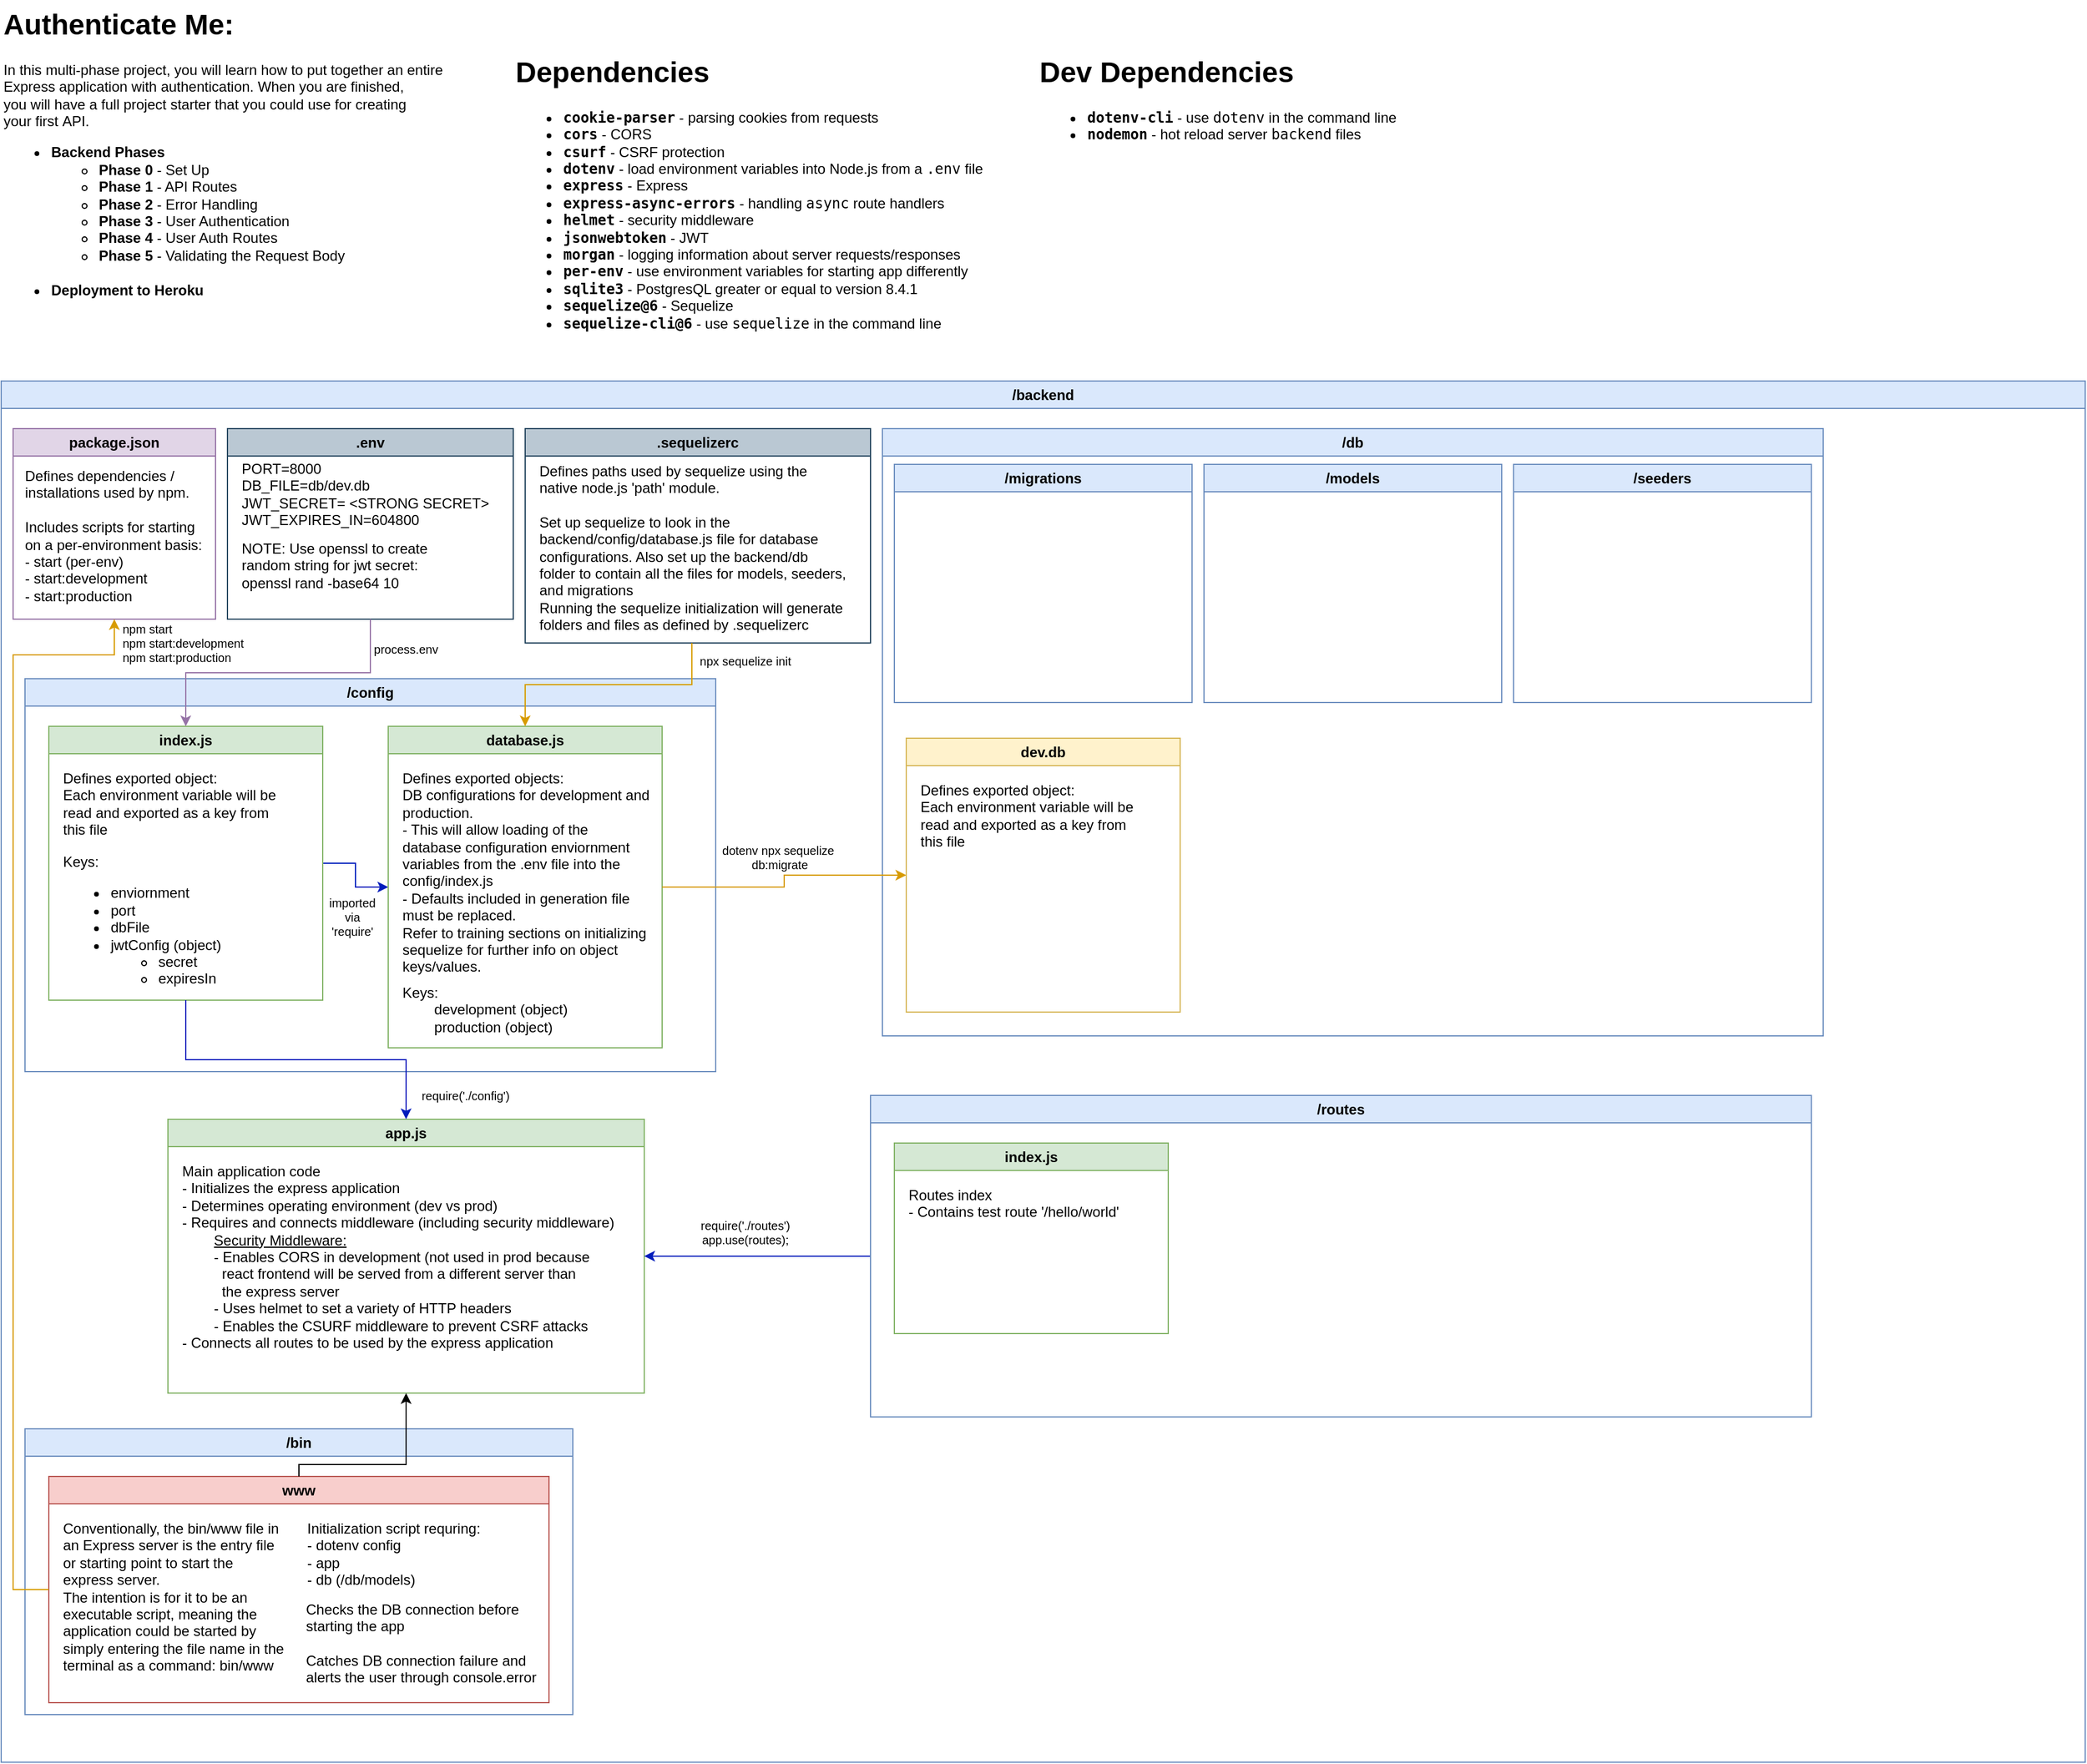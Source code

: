 <mxfile version="24.7.5">
  <diagram name="Page-1" id="1tvuOQJT0n1HeKmIc-OV">
    <mxGraphModel dx="2081" dy="1242" grid="1" gridSize="10" guides="1" tooltips="1" connect="1" arrows="1" fold="1" page="1" pageScale="1" pageWidth="3300" pageHeight="2339" math="0" shadow="0">
      <root>
        <mxCell id="0" />
        <mxCell id="1" parent="0" />
        <mxCell id="GpSlVhP3Auss_XkfHNzA-2" value="&lt;h1 style=&quot;margin-top: 0px;&quot;&gt;Dependencies&lt;/h1&gt;&lt;ul&gt;&lt;li&gt;&lt;code&gt;&lt;b&gt;cookie-parser&lt;/b&gt;&lt;/code&gt; - parsing cookies from requests&lt;/li&gt;&lt;li&gt;&lt;code&gt;&lt;b&gt;cors&lt;/b&gt;&lt;/code&gt; - CORS&lt;/li&gt;&lt;li&gt;&lt;code&gt;&lt;b&gt;csurf&lt;/b&gt;&lt;/code&gt; - CSRF protection&lt;/li&gt;&lt;li&gt;&lt;code&gt;&lt;b&gt;dotenv&lt;/b&gt;&lt;/code&gt; - load environment variables into Node.js from a &lt;code&gt;.env&lt;/code&gt; file&lt;/li&gt;&lt;li&gt;&lt;code&gt;&lt;b&gt;express&lt;/b&gt;&lt;/code&gt; - Express&lt;/li&gt;&lt;li&gt;&lt;code&gt;&lt;b&gt;express-async-errors&lt;/b&gt;&lt;/code&gt; - handling &lt;code&gt;async&lt;/code&gt; route handlers&lt;/li&gt;&lt;li&gt;&lt;code&gt;&lt;b&gt;helmet&lt;/b&gt;&lt;/code&gt; - security middleware&lt;/li&gt;&lt;li&gt;&lt;code&gt;&lt;b&gt;jsonwebtoken&lt;/b&gt;&lt;/code&gt; - JWT&lt;/li&gt;&lt;li&gt;&lt;code&gt;&lt;b&gt;morgan&lt;/b&gt;&lt;/code&gt; - logging information about server requests/responses&lt;/li&gt;&lt;li&gt;&lt;code&gt;&lt;b&gt;per-env&lt;/b&gt;&lt;/code&gt; - use environment variables for starting app differently&lt;/li&gt;&lt;li&gt;&lt;code&gt;&lt;b&gt;sqlite3&lt;/b&gt;&lt;/code&gt; - PostgresQL greater or equal to version 8.4.1&lt;/li&gt;&lt;li&gt;&lt;code&gt;&lt;b&gt;sequelize@6&lt;/b&gt;&lt;/code&gt; - Sequelize&lt;/li&gt;&lt;li&gt;&lt;code&gt;&lt;b&gt;sequelize-cli@6&lt;/b&gt;&lt;/code&gt; - use &lt;code&gt;sequelize&lt;/code&gt; in the command line&lt;/li&gt;&lt;/ul&gt;" style="text;html=1;whiteSpace=wrap;overflow=hidden;rounded=0;" vertex="1" parent="1">
          <mxGeometry x="450" y="50" width="430" height="270" as="geometry" />
        </mxCell>
        <mxCell id="GpSlVhP3Auss_XkfHNzA-3" value="&lt;h1 style=&quot;margin-top: 0px;&quot;&gt;Dev Dependencies&lt;/h1&gt;&lt;ul&gt;&lt;li&gt;&lt;b&gt;&lt;code&gt;dotenv-cli&lt;/code&gt; &lt;/b&gt;- use &lt;code&gt;dotenv&lt;/code&gt; in the command line&lt;/li&gt;&lt;li&gt;&lt;code&gt;&lt;b&gt;nodemon&lt;/b&gt;&lt;/code&gt; - hot reload server &lt;code&gt;backend&lt;/code&gt; files&lt;/li&gt;&lt;/ul&gt;" style="text;html=1;whiteSpace=wrap;overflow=hidden;rounded=0;" vertex="1" parent="1">
          <mxGeometry x="890" y="50" width="380" height="150" as="geometry" />
        </mxCell>
        <mxCell id="GpSlVhP3Auss_XkfHNzA-4" value="&lt;h1 style=&quot;margin-top: 0px;&quot;&gt;Authenticate Me:&lt;/h1&gt;&lt;p&gt;In this multi-phase project, you will learn how to put together an entire&amp;nbsp;&lt;br&gt;&lt;span style=&quot;background-color: initial;&quot;&gt;Express application with authentication. When you are finished, &lt;br&gt;you will have a full project starter that you could use for creating &lt;br&gt;your first&amp;nbsp;&lt;/span&gt;&lt;span style=&quot;background-color: initial;&quot;&gt;API.&lt;/span&gt;&lt;/p&gt;&lt;ul&gt;&lt;li&gt;&lt;b&gt;Backend Phases&lt;/b&gt;&lt;ul&gt;&lt;li&gt;&lt;b&gt;Phase 0&lt;/b&gt; - Set Up&lt;/li&gt;&lt;li&gt;&lt;b&gt;Phase 1&lt;/b&gt; - API Routes&lt;/li&gt;&lt;li&gt;&lt;b&gt;Phase 2&lt;/b&gt; - Error Handling&lt;/li&gt;&lt;li&gt;&lt;b&gt;Phase 3&lt;/b&gt; - User Authentication&lt;/li&gt;&lt;li&gt;&lt;b&gt;Phase 4&lt;/b&gt; - User Auth Routes&lt;/li&gt;&lt;li&gt;&lt;b&gt;Phase 5&lt;/b&gt; - Validating the Request Body&lt;/li&gt;&lt;/ul&gt;&lt;/li&gt;&lt;br&gt;&lt;li&gt;&lt;b&gt;Deployment to Heroku&lt;/b&gt;&lt;/li&gt;&lt;/ul&gt;" style="text;html=1;whiteSpace=wrap;overflow=hidden;rounded=0;" vertex="1" parent="1">
          <mxGeometry x="20" y="10" width="380" height="290" as="geometry" />
        </mxCell>
        <mxCell id="GpSlVhP3Auss_XkfHNzA-41" value="/backend" style="swimlane;whiteSpace=wrap;html=1;startSize=23;fillColor=#dae8fc;strokeColor=#6c8ebf;movable=1;resizable=1;rotatable=1;deletable=1;editable=1;locked=0;connectable=1;" vertex="1" parent="1">
          <mxGeometry x="20" y="330" width="1750" height="1160" as="geometry" />
        </mxCell>
        <mxCell id="GpSlVhP3Auss_XkfHNzA-20" value=".env" style="swimlane;whiteSpace=wrap;html=1;startSize=23;fillColor=#bac8d3;strokeColor=#23445d;" vertex="1" parent="GpSlVhP3Auss_XkfHNzA-41">
          <mxGeometry x="190" y="40" width="240" height="160" as="geometry" />
        </mxCell>
        <mxCell id="GpSlVhP3Auss_XkfHNzA-35" value="NOTE: Use openssl to create random string for jwt secret:&lt;div&gt;openssl rand -base64 10&lt;/div&gt;" style="text;html=1;align=left;verticalAlign=middle;whiteSpace=wrap;rounded=0;" vertex="1" parent="GpSlVhP3Auss_XkfHNzA-20">
          <mxGeometry x="10" y="90" width="190" height="50" as="geometry" />
        </mxCell>
        <mxCell id="GpSlVhP3Auss_XkfHNzA-21" value="&lt;div&gt;PORT=8000&lt;/div&gt;&lt;div&gt;DB_FILE=db/dev.db&lt;/div&gt;&lt;div&gt;JWT_SECRET= &amp;lt;STRONG SECRET&amp;gt;&lt;/div&gt;&lt;div style=&quot;&quot;&gt;JWT_EXPIRES_IN=604800&lt;/div&gt;" style="text;html=1;align=left;verticalAlign=middle;resizable=0;points=[];autosize=1;strokeColor=none;fillColor=none;" vertex="1" parent="GpSlVhP3Auss_XkfHNzA-20">
          <mxGeometry x="10" y="20" width="230" height="70" as="geometry" />
        </mxCell>
        <mxCell id="GpSlVhP3Auss_XkfHNzA-40" value="/config" style="swimlane;whiteSpace=wrap;html=1;fillColor=#dae8fc;strokeColor=#6c8ebf;" vertex="1" parent="GpSlVhP3Auss_XkfHNzA-41">
          <mxGeometry x="20" y="250" width="580" height="330" as="geometry" />
        </mxCell>
        <mxCell id="GpSlVhP3Auss_XkfHNzA-75" style="edgeStyle=orthogonalEdgeStyle;rounded=0;orthogonalLoop=1;jettySize=auto;html=1;exitX=1;exitY=0.5;exitDx=0;exitDy=0;entryX=0;entryY=0.5;entryDx=0;entryDy=0;fillColor=#0050ef;strokeColor=#001DBC;" edge="1" parent="GpSlVhP3Auss_XkfHNzA-40" source="GpSlVhP3Auss_XkfHNzA-36" target="GpSlVhP3Auss_XkfHNzA-52">
          <mxGeometry relative="1" as="geometry" />
        </mxCell>
        <mxCell id="GpSlVhP3Auss_XkfHNzA-36" value="index.js" style="swimlane;whiteSpace=wrap;html=1;align=center;fillColor=#d5e8d4;strokeColor=#82b366;" vertex="1" parent="GpSlVhP3Auss_XkfHNzA-40">
          <mxGeometry x="20" y="40" width="230" height="230" as="geometry" />
        </mxCell>
        <mxCell id="GpSlVhP3Auss_XkfHNzA-38" value="Defines exported object:&lt;div&gt;Each environment variable will be read and exported as a key from this file&amp;nbsp;&lt;/div&gt;" style="text;html=1;align=left;verticalAlign=top;whiteSpace=wrap;rounded=0;" vertex="1" parent="GpSlVhP3Auss_XkfHNzA-36">
          <mxGeometry x="10" y="30" width="190" height="70" as="geometry" />
        </mxCell>
        <mxCell id="GpSlVhP3Auss_XkfHNzA-39" value="Keys:&lt;div&gt;&lt;ul&gt;&lt;li&gt;enviornment&lt;/li&gt;&lt;li&gt;port&lt;/li&gt;&lt;li&gt;dbFile&lt;/li&gt;&lt;li&gt;jwtConfig (object)&lt;/li&gt;&lt;ul&gt;&lt;li&gt;secret&lt;/li&gt;&lt;li&gt;expiresIn&lt;/li&gt;&lt;/ul&gt;&lt;/ul&gt;&lt;/div&gt;&lt;div&gt;&lt;br&gt;&lt;/div&gt;" style="text;html=1;align=left;verticalAlign=top;whiteSpace=wrap;rounded=0;" vertex="1" parent="GpSlVhP3Auss_XkfHNzA-36">
          <mxGeometry x="10" y="100" width="200" height="110" as="geometry" />
        </mxCell>
        <mxCell id="GpSlVhP3Auss_XkfHNzA-52" value="database.js" style="swimlane;whiteSpace=wrap;html=1;align=center;startSize=23;fillColor=#d5e8d4;strokeColor=#82b366;" vertex="1" parent="GpSlVhP3Auss_XkfHNzA-40">
          <mxGeometry x="305" y="40" width="230" height="270" as="geometry" />
        </mxCell>
        <mxCell id="GpSlVhP3Auss_XkfHNzA-53" value="Defines exported objects:&lt;div&gt;DB configurations for development and production.&amp;nbsp;&lt;/div&gt;&lt;div&gt;- This will allow loading of the database configuration enviornment variables from the .env file into the config/index.js&lt;/div&gt;&lt;div&gt;- Defaults included in generation file must be replaced.&lt;/div&gt;&lt;div&gt;Refer to training sections on initializing sequelize for further info on object keys/values.&lt;/div&gt;" style="text;html=1;align=left;verticalAlign=top;whiteSpace=wrap;rounded=0;" vertex="1" parent="GpSlVhP3Auss_XkfHNzA-52">
          <mxGeometry x="10" y="30" width="210" height="180" as="geometry" />
        </mxCell>
        <mxCell id="GpSlVhP3Auss_XkfHNzA-54" value="Keys:&lt;div&gt;&lt;span style=&quot;white-space: pre;&quot;&gt;&#x9;&lt;/span&gt;development (object)&lt;/div&gt;&lt;div&gt;&lt;span style=&quot;white-space: pre;&quot;&gt;&#x9;&lt;/span&gt;production (object)&lt;br&gt;&lt;div&gt;&lt;br&gt;&lt;/div&gt;&lt;/div&gt;" style="text;html=1;align=left;verticalAlign=top;whiteSpace=wrap;rounded=0;" vertex="1" parent="GpSlVhP3Auss_XkfHNzA-52">
          <mxGeometry x="10" y="210" width="200" height="60" as="geometry" />
        </mxCell>
        <mxCell id="GpSlVhP3Auss_XkfHNzA-76" value="imported via &#39;require&#39;" style="text;html=1;align=center;verticalAlign=middle;whiteSpace=wrap;rounded=0;fontSize=10;" vertex="1" parent="GpSlVhP3Auss_XkfHNzA-40">
          <mxGeometry x="250" y="180" width="50" height="40" as="geometry" />
        </mxCell>
        <mxCell id="GpSlVhP3Auss_XkfHNzA-46" value="/db" style="swimlane;whiteSpace=wrap;html=1;fillColor=#dae8fc;strokeColor=#6c8ebf;movable=1;resizable=1;rotatable=1;deletable=1;editable=1;locked=0;connectable=1;" vertex="1" parent="GpSlVhP3Auss_XkfHNzA-41">
          <mxGeometry x="740" y="40" width="790" height="510" as="geometry" />
        </mxCell>
        <mxCell id="GpSlVhP3Auss_XkfHNzA-77" value="/migrations" style="swimlane;whiteSpace=wrap;html=1;fillColor=#dae8fc;strokeColor=#6c8ebf;movable=1;resizable=1;rotatable=1;deletable=1;editable=1;locked=0;connectable=1;" vertex="1" parent="GpSlVhP3Auss_XkfHNzA-46">
          <mxGeometry x="10" y="30" width="250" height="200" as="geometry" />
        </mxCell>
        <mxCell id="GpSlVhP3Auss_XkfHNzA-78" value="/models" style="swimlane;whiteSpace=wrap;html=1;fillColor=#dae8fc;strokeColor=#6c8ebf;movable=1;resizable=1;rotatable=1;deletable=1;editable=1;locked=0;connectable=1;" vertex="1" parent="GpSlVhP3Auss_XkfHNzA-46">
          <mxGeometry x="270" y="30" width="250" height="200" as="geometry" />
        </mxCell>
        <mxCell id="GpSlVhP3Auss_XkfHNzA-79" value="/seeders" style="swimlane;whiteSpace=wrap;html=1;fillColor=#dae8fc;strokeColor=#6c8ebf;movable=1;resizable=1;rotatable=1;deletable=1;editable=1;locked=0;connectable=1;" vertex="1" parent="GpSlVhP3Auss_XkfHNzA-46">
          <mxGeometry x="530" y="30" width="250" height="200" as="geometry" />
        </mxCell>
        <mxCell id="GpSlVhP3Auss_XkfHNzA-80" value="dev.db" style="swimlane;whiteSpace=wrap;html=1;align=center;fillColor=#fff2cc;strokeColor=#d6b656;" vertex="1" parent="GpSlVhP3Auss_XkfHNzA-46">
          <mxGeometry x="20" y="260" width="230" height="230" as="geometry" />
        </mxCell>
        <mxCell id="GpSlVhP3Auss_XkfHNzA-81" value="Defines exported object:&lt;div&gt;Each environment variable will be read and exported as a key from this file&amp;nbsp;&lt;/div&gt;" style="text;html=1;align=left;verticalAlign=top;whiteSpace=wrap;rounded=0;" vertex="1" parent="GpSlVhP3Auss_XkfHNzA-80">
          <mxGeometry x="10" y="30" width="190" height="70" as="geometry" />
        </mxCell>
        <mxCell id="GpSlVhP3Auss_XkfHNzA-73" style="edgeStyle=orthogonalEdgeStyle;rounded=0;orthogonalLoop=1;jettySize=auto;html=1;exitX=0.5;exitY=1;exitDx=0;exitDy=0;entryX=0.5;entryY=0;entryDx=0;entryDy=0;fillColor=#e1d5e7;strokeColor=#9673a6;" edge="1" parent="GpSlVhP3Auss_XkfHNzA-41" source="GpSlVhP3Auss_XkfHNzA-20" target="GpSlVhP3Auss_XkfHNzA-36">
          <mxGeometry relative="1" as="geometry" />
        </mxCell>
        <mxCell id="GpSlVhP3Auss_XkfHNzA-47" value=".sequelizerc" style="swimlane;whiteSpace=wrap;html=1;fillColor=#bac8d3;strokeColor=#23445d;" vertex="1" parent="GpSlVhP3Auss_XkfHNzA-41">
          <mxGeometry x="440" y="40" width="290" height="180" as="geometry" />
        </mxCell>
        <mxCell id="GpSlVhP3Auss_XkfHNzA-51" value="Defines paths used by sequelize using the native node.js &#39;path&#39; module.&lt;div&gt;&lt;br&gt;&lt;/div&gt;&lt;div&gt;Set up sequelize to look in the backend/config/database.js file for database configurations. Also set up the backend/db folder to contain all the files for models, seeders, and migrations&lt;/div&gt;&lt;div&gt;Running the sequelize initialization will generate folders and files as defined by .sequelizerc&lt;/div&gt;" style="text;html=1;align=left;verticalAlign=middle;whiteSpace=wrap;rounded=0;" vertex="1" parent="GpSlVhP3Auss_XkfHNzA-47">
          <mxGeometry x="10" y="20" width="260" height="160" as="geometry" />
        </mxCell>
        <mxCell id="GpSlVhP3Auss_XkfHNzA-63" value="npx sequelize init" style="text;html=1;align=center;verticalAlign=middle;whiteSpace=wrap;rounded=0;fontSize=10;" vertex="1" parent="GpSlVhP3Auss_XkfHNzA-41">
          <mxGeometry x="570" y="220" width="110" height="30" as="geometry" />
        </mxCell>
        <mxCell id="GpSlVhP3Auss_XkfHNzA-74" style="edgeStyle=orthogonalEdgeStyle;rounded=0;orthogonalLoop=1;jettySize=auto;html=1;exitX=0.5;exitY=1;exitDx=0;exitDy=0;entryX=0.5;entryY=0;entryDx=0;entryDy=0;fillColor=#ffe6cc;strokeColor=#d79b00;" edge="1" parent="GpSlVhP3Auss_XkfHNzA-41" source="GpSlVhP3Auss_XkfHNzA-51" target="GpSlVhP3Auss_XkfHNzA-52">
          <mxGeometry relative="1" as="geometry" />
        </mxCell>
        <mxCell id="GpSlVhP3Auss_XkfHNzA-83" style="edgeStyle=orthogonalEdgeStyle;rounded=0;orthogonalLoop=1;jettySize=auto;html=1;exitX=1;exitY=0.5;exitDx=0;exitDy=0;entryX=0;entryY=0.5;entryDx=0;entryDy=0;fillColor=#ffe6cc;strokeColor=#d79b00;" edge="1" parent="GpSlVhP3Auss_XkfHNzA-41" source="GpSlVhP3Auss_XkfHNzA-52" target="GpSlVhP3Auss_XkfHNzA-80">
          <mxGeometry relative="1" as="geometry" />
        </mxCell>
        <mxCell id="GpSlVhP3Auss_XkfHNzA-85" value="process.env" style="text;html=1;align=center;verticalAlign=middle;whiteSpace=wrap;rounded=0;fontSize=10;" vertex="1" parent="GpSlVhP3Auss_XkfHNzA-41">
          <mxGeometry x="285" y="210" width="110" height="30" as="geometry" />
        </mxCell>
        <mxCell id="GpSlVhP3Auss_XkfHNzA-86" value="app.js" style="swimlane;whiteSpace=wrap;html=1;align=center;fillColor=#d5e8d4;strokeColor=#82b366;" vertex="1" parent="GpSlVhP3Auss_XkfHNzA-41">
          <mxGeometry x="140" y="620" width="400" height="230" as="geometry" />
        </mxCell>
        <mxCell id="GpSlVhP3Auss_XkfHNzA-87" value="Main application code&lt;div&gt;- Initializes the express application&lt;/div&gt;&lt;div&gt;- Determines operating environment (dev vs prod)&lt;/div&gt;&lt;div&gt;- Requires and connects middleware (including security middleware)&lt;/div&gt;&lt;div&gt;&lt;span style=&quot;white-space: pre;&quot;&gt;&#x9;&lt;/span&gt;&lt;u&gt;Security Middleware:&lt;/u&gt;&lt;/div&gt;&lt;div&gt;&lt;span style=&quot;white-space: pre;&quot;&gt;&#x9;&lt;/span&gt;- Enables CORS in development (not used in prod because&lt;br&gt;&lt;/div&gt;&lt;div&gt;&lt;span style=&quot;white-space: pre;&quot;&gt;&#x9;&lt;/span&gt;&amp;nbsp; react frontend will be served from a different server than&lt;br&gt;&lt;/div&gt;&lt;div&gt;&lt;span style=&quot;white-space: pre;&quot;&gt;&#x9;&lt;/span&gt;&amp;nbsp; the express server&lt;br&gt;&lt;/div&gt;&lt;div&gt;&lt;span style=&quot;white-space: pre;&quot;&gt;&#x9;&lt;/span&gt;- Uses helmet to set a variety of HTTP headers&lt;br&gt;&lt;/div&gt;&lt;div&gt;&lt;span style=&quot;white-space: pre;&quot;&gt;&#x9;&lt;/span&gt;- Enables the CSURF middleware to prevent CSRF attacks&lt;br&gt;&lt;/div&gt;&lt;div&gt;- Connects all routes to be used by the express application&lt;/div&gt;" style="text;html=1;align=left;verticalAlign=top;whiteSpace=wrap;rounded=0;" vertex="1" parent="GpSlVhP3Auss_XkfHNzA-86">
          <mxGeometry x="10" y="30" width="370" height="180" as="geometry" />
        </mxCell>
        <mxCell id="GpSlVhP3Auss_XkfHNzA-89" style="edgeStyle=orthogonalEdgeStyle;rounded=0;orthogonalLoop=1;jettySize=auto;html=1;exitX=0.5;exitY=1;exitDx=0;exitDy=0;entryX=0.5;entryY=0;entryDx=0;entryDy=0;fillColor=#0050ef;strokeColor=#001DBC;" edge="1" parent="GpSlVhP3Auss_XkfHNzA-41" source="GpSlVhP3Auss_XkfHNzA-36" target="GpSlVhP3Auss_XkfHNzA-86">
          <mxGeometry relative="1" as="geometry" />
        </mxCell>
        <mxCell id="GpSlVhP3Auss_XkfHNzA-90" value="require(&#39;./config&#39;)" style="text;html=1;align=center;verticalAlign=middle;whiteSpace=wrap;rounded=0;fontSize=10;" vertex="1" parent="GpSlVhP3Auss_XkfHNzA-41">
          <mxGeometry x="350" y="590" width="80" height="20" as="geometry" />
        </mxCell>
        <mxCell id="GpSlVhP3Auss_XkfHNzA-99" style="edgeStyle=orthogonalEdgeStyle;rounded=0;orthogonalLoop=1;jettySize=auto;html=1;exitX=0;exitY=0.5;exitDx=0;exitDy=0;entryX=1;entryY=0.5;entryDx=0;entryDy=0;fillColor=#0050ef;strokeColor=#001DBC;" edge="1" parent="GpSlVhP3Auss_XkfHNzA-41" source="GpSlVhP3Auss_XkfHNzA-98" target="GpSlVhP3Auss_XkfHNzA-86">
          <mxGeometry relative="1" as="geometry" />
        </mxCell>
        <mxCell id="GpSlVhP3Auss_XkfHNzA-98" value="/routes" style="swimlane;whiteSpace=wrap;html=1;fillColor=#dae8fc;strokeColor=#6c8ebf;movable=1;resizable=1;rotatable=1;deletable=1;editable=1;locked=0;connectable=1;" vertex="1" parent="GpSlVhP3Auss_XkfHNzA-41">
          <mxGeometry x="730" y="600" width="790" height="270" as="geometry" />
        </mxCell>
        <mxCell id="GpSlVhP3Auss_XkfHNzA-101" value="index.js" style="swimlane;whiteSpace=wrap;html=1;align=center;fillColor=#d5e8d4;strokeColor=#82b366;" vertex="1" parent="GpSlVhP3Auss_XkfHNzA-98">
          <mxGeometry x="20" y="40" width="230" height="160" as="geometry" />
        </mxCell>
        <mxCell id="GpSlVhP3Auss_XkfHNzA-102" value="Routes index&lt;div&gt;- Contains test route &#39;/hello/world&#39;&lt;/div&gt;" style="text;html=1;align=left;verticalAlign=top;whiteSpace=wrap;rounded=0;" vertex="1" parent="GpSlVhP3Auss_XkfHNzA-101">
          <mxGeometry x="10" y="30" width="190" height="70" as="geometry" />
        </mxCell>
        <mxCell id="GpSlVhP3Auss_XkfHNzA-100" value="require(&#39;./routes&#39;)&lt;div&gt;app.use(routes);&lt;/div&gt;" style="text;html=1;align=center;verticalAlign=middle;whiteSpace=wrap;rounded=0;fontSize=10;" vertex="1" parent="GpSlVhP3Auss_XkfHNzA-41">
          <mxGeometry x="580" y="700" width="90" height="30" as="geometry" />
        </mxCell>
        <mxCell id="GpSlVhP3Auss_XkfHNzA-105" value="/bin" style="swimlane;whiteSpace=wrap;html=1;fillColor=#dae8fc;strokeColor=#6c8ebf;movable=1;resizable=1;rotatable=1;deletable=1;editable=1;locked=0;connectable=1;" vertex="1" parent="GpSlVhP3Auss_XkfHNzA-41">
          <mxGeometry x="20" y="880" width="460" height="240" as="geometry" />
        </mxCell>
        <mxCell id="GpSlVhP3Auss_XkfHNzA-106" value="www" style="swimlane;whiteSpace=wrap;html=1;align=center;fillColor=#f8cecc;strokeColor=#b85450;" vertex="1" parent="GpSlVhP3Auss_XkfHNzA-105">
          <mxGeometry x="20" y="40" width="420" height="190" as="geometry" />
        </mxCell>
        <mxCell id="GpSlVhP3Auss_XkfHNzA-107" value="Conventionally, the bin/www file in an Express server is the entry file or starting point to start the express server.&lt;div&gt;The intention is for it to be an executable script, meaning the application could be started by simply entering the file name in the terminal as a command: bin/www&lt;/div&gt;" style="text;html=1;align=left;verticalAlign=top;whiteSpace=wrap;rounded=0;" vertex="1" parent="GpSlVhP3Auss_XkfHNzA-106">
          <mxGeometry x="10" y="30" width="190" height="140" as="geometry" />
        </mxCell>
        <mxCell id="GpSlVhP3Auss_XkfHNzA-108" value="Initialization script requring:&lt;div&gt;- dotenv config&lt;/div&gt;&lt;div&gt;- app&lt;/div&gt;&lt;div&gt;- db (/db/models)&lt;/div&gt;&lt;div&gt;&lt;br&gt;&lt;/div&gt;&lt;div&gt;&lt;br&gt;&lt;/div&gt;" style="text;html=1;align=left;verticalAlign=top;whiteSpace=wrap;rounded=0;" vertex="1" parent="GpSlVhP3Auss_XkfHNzA-106">
          <mxGeometry x="215" y="30" width="190" height="70" as="geometry" />
        </mxCell>
        <mxCell id="GpSlVhP3Auss_XkfHNzA-109" value="&lt;div style=&quot;text-align: left;&quot;&gt;Checks the DB connection before starting the app&lt;/div&gt;&lt;div style=&quot;text-align: left;&quot;&gt;&lt;br&gt;&lt;/div&gt;&lt;div style=&quot;text-align: left;&quot;&gt;Catches DB connection failure and alerts the user through console.error&lt;/div&gt;" style="text;html=1;align=center;verticalAlign=middle;whiteSpace=wrap;rounded=0;" vertex="1" parent="GpSlVhP3Auss_XkfHNzA-106">
          <mxGeometry x="215" y="100" width="210" height="80" as="geometry" />
        </mxCell>
        <mxCell id="GpSlVhP3Auss_XkfHNzA-112" style="edgeStyle=orthogonalEdgeStyle;rounded=0;orthogonalLoop=1;jettySize=auto;html=1;exitX=0.5;exitY=0;exitDx=0;exitDy=0;entryX=0.5;entryY=1;entryDx=0;entryDy=0;" edge="1" parent="GpSlVhP3Auss_XkfHNzA-41" source="GpSlVhP3Auss_XkfHNzA-106" target="GpSlVhP3Auss_XkfHNzA-86">
          <mxGeometry relative="1" as="geometry">
            <Array as="points">
              <mxPoint x="250" y="910" />
              <mxPoint x="340" y="910" />
            </Array>
          </mxGeometry>
        </mxCell>
        <mxCell id="GpSlVhP3Auss_XkfHNzA-113" value="package.json" style="swimlane;whiteSpace=wrap;html=1;fillColor=#e1d5e7;strokeColor=#9673a6;" vertex="1" parent="GpSlVhP3Auss_XkfHNzA-41">
          <mxGeometry x="10" y="40" width="170" height="160" as="geometry" />
        </mxCell>
        <mxCell id="GpSlVhP3Auss_XkfHNzA-114" value="Defines dependencies / installations used by npm.&lt;div&gt;&lt;br&gt;&lt;/div&gt;&lt;div&gt;Includes scripts for starting on a per-environment basis:&lt;/div&gt;&lt;div&gt;- start (per-env)&lt;/div&gt;&lt;div&gt;- start:development&lt;/div&gt;&lt;div&gt;- start:production&lt;/div&gt;" style="text;html=1;align=left;verticalAlign=middle;whiteSpace=wrap;rounded=0;" vertex="1" parent="GpSlVhP3Auss_XkfHNzA-113">
          <mxGeometry x="7.5" y="30" width="155" height="120" as="geometry" />
        </mxCell>
        <mxCell id="GpSlVhP3Auss_XkfHNzA-116" style="edgeStyle=orthogonalEdgeStyle;rounded=0;orthogonalLoop=1;jettySize=auto;html=1;exitX=0;exitY=0.5;exitDx=0;exitDy=0;entryX=0.5;entryY=1;entryDx=0;entryDy=0;fillColor=#ffe6cc;strokeColor=#d79b00;" edge="1" parent="GpSlVhP3Auss_XkfHNzA-41" source="GpSlVhP3Auss_XkfHNzA-106" target="GpSlVhP3Auss_XkfHNzA-113">
          <mxGeometry relative="1" as="geometry">
            <Array as="points">
              <mxPoint x="10" y="1015" />
              <mxPoint x="10" y="230" />
              <mxPoint x="95" y="230" />
            </Array>
          </mxGeometry>
        </mxCell>
        <mxCell id="GpSlVhP3Auss_XkfHNzA-117" value="npm start&lt;div&gt;npm start:development&lt;/div&gt;&lt;div&gt;npm start:production&lt;/div&gt;" style="text;html=1;align=left;verticalAlign=middle;whiteSpace=wrap;rounded=0;fontSize=10;" vertex="1" parent="GpSlVhP3Auss_XkfHNzA-41">
          <mxGeometry x="100" y="200" width="110" height="40" as="geometry" />
        </mxCell>
        <mxCell id="GpSlVhP3Auss_XkfHNzA-84" value="dotenv npx sequelize&lt;div&gt;&amp;nbsp;db:migrate&lt;/div&gt;" style="text;html=1;align=center;verticalAlign=middle;whiteSpace=wrap;rounded=0;fontSize=10;" vertex="1" parent="GpSlVhP3Auss_XkfHNzA-41">
          <mxGeometry x="600" y="380" width="105" height="40" as="geometry" />
        </mxCell>
      </root>
    </mxGraphModel>
  </diagram>
</mxfile>
